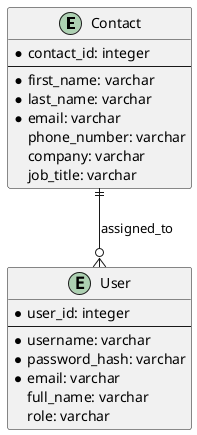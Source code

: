 @startuml
' ERD Diagram Placeholder

entity Contact {
  *contact_id: integer
  --
  *first_name: varchar
  *last_name: varchar
  *email: varchar
  phone_number: varchar
  company: varchar
  job_title: varchar
}

entity User {
  *user_id: integer
  --
  *username: varchar
  *password_hash: varchar
  *email: varchar
  full_name: varchar
  role: varchar
}

Contact ||--o{ User : "assigned_to"

@enduml